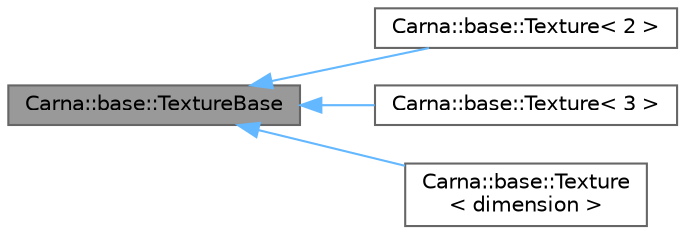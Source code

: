 digraph "Carna::base::TextureBase"
{
 // LATEX_PDF_SIZE
  bgcolor="transparent";
  edge [fontname=Helvetica,fontsize=10,labelfontname=Helvetica,labelfontsize=10];
  node [fontname=Helvetica,fontsize=10,shape=box,height=0.2,width=0.4];
  rankdir="LR";
  Node1 [id="Node000001",label="Carna::base::TextureBase",height=0.2,width=0.4,color="gray40", fillcolor="grey60", style="filled", fontcolor="black",tooltip="Texture base class with dimension-independent definitions."];
  Node1 -> Node2 [id="edge1_Node000001_Node000002",dir="back",color="steelblue1",style="solid",tooltip=" "];
  Node2 [id="Node000002",label="Carna::base::Texture\< 2 \>",height=0.2,width=0.4,color="gray40", fillcolor="white", style="filled",URL="$classCarna_1_1base_1_1Texture.html",tooltip=" "];
  Node1 -> Node3 [id="edge2_Node000001_Node000003",dir="back",color="steelblue1",style="solid",tooltip=" "];
  Node3 [id="Node000003",label="Carna::base::Texture\< 3 \>",height=0.2,width=0.4,color="gray40", fillcolor="white", style="filled",URL="$classCarna_1_1base_1_1Texture.html",tooltip=" "];
  Node1 -> Node4 [id="edge3_Node000001_Node000004",dir="back",color="steelblue1",style="solid",tooltip=" "];
  Node4 [id="Node000004",label="Carna::base::Texture\l\< dimension \>",height=0.2,width=0.4,color="gray40", fillcolor="white", style="filled",URL="$classCarna_1_1base_1_1Texture.html",tooltip="Represents an OpenGL texture object. This class realizes the RAII-idiom."];
}
